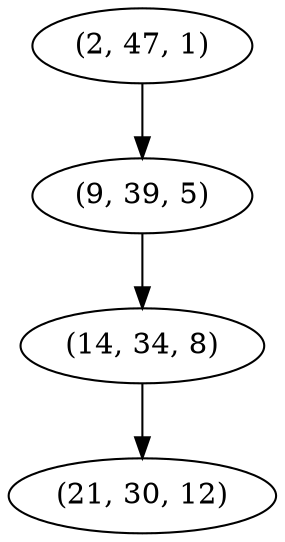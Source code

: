 digraph tree {
    "(2, 47, 1)";
    "(9, 39, 5)";
    "(14, 34, 8)";
    "(21, 30, 12)";
    "(2, 47, 1)" -> "(9, 39, 5)";
    "(9, 39, 5)" -> "(14, 34, 8)";
    "(14, 34, 8)" -> "(21, 30, 12)";
}
